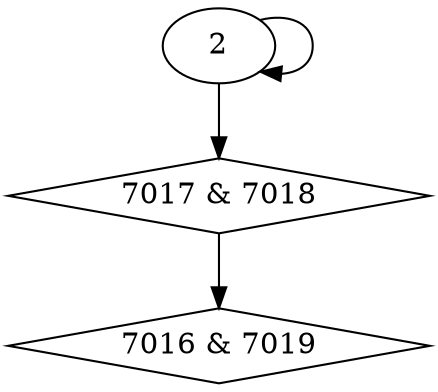 digraph {
0 [label = "7016 & 7019", shape = diamond];
1 [label = "7017 & 7018", shape = diamond];
1 -> 0;
2 -> 1;
2 -> 2;
}
